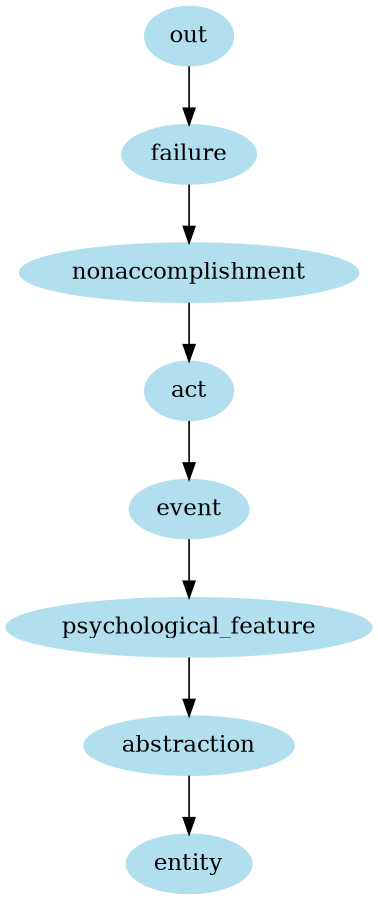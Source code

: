 digraph unix {
	node [color=lightblue2 style=filled]
	size="6,6"
	out -> failure
	failure -> nonaccomplishment
	nonaccomplishment -> act
	act -> event
	event -> psychological_feature
	psychological_feature -> abstraction
	abstraction -> entity
}
